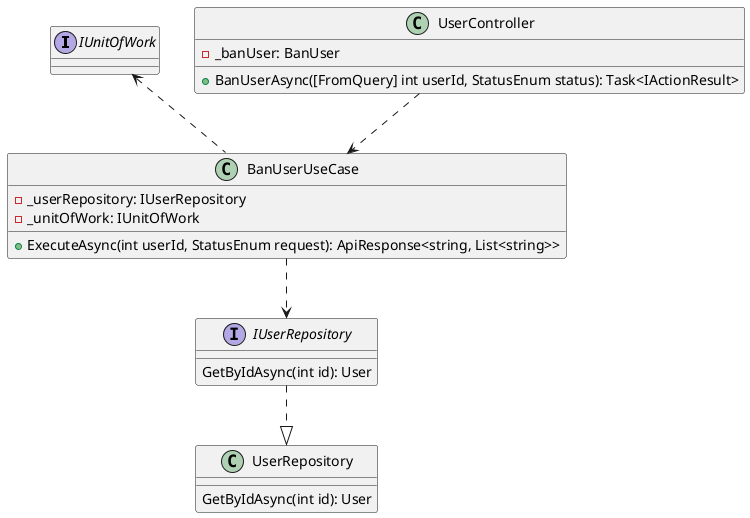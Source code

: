 @startuml
interface IUnitOfWork

interface IUserRepository{
GetByIdAsync(int id): User
}
class UserRepository {
GetByIdAsync(int id): User
}

class BanUserUseCase {
  - _userRepository: IUserRepository
    - _unitOfWork: IUnitOfWork
  +ExecuteAsync(int userId, StatusEnum request): ApiResponse<string, List<string>>
}

class UserController {
  - _banUser: BanUser
  + BanUserAsync([FromQuery] int userId, StatusEnum status): Task<IActionResult>
}

UserController ..> BanUserUseCase

IUnitOfWork <.. BanUserUseCase

IUserRepository ..|> UserRepository
BanUserUseCase ..> IUserRepository
@enduml
